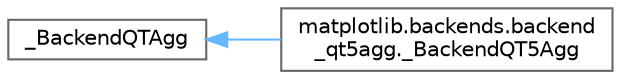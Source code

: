 digraph "Graphical Class Hierarchy"
{
 // LATEX_PDF_SIZE
  bgcolor="transparent";
  edge [fontname=Helvetica,fontsize=10,labelfontname=Helvetica,labelfontsize=10];
  node [fontname=Helvetica,fontsize=10,shape=box,height=0.2,width=0.4];
  rankdir="LR";
  Node0 [id="Node000000",label="_BackendQTAgg",height=0.2,width=0.4,color="grey40", fillcolor="white", style="filled",URL="$dd/dc7/class__BackendQTAgg.html",tooltip=" "];
  Node0 -> Node1 [id="edge11_Node000000_Node000001",dir="back",color="steelblue1",style="solid",tooltip=" "];
  Node1 [id="Node000001",label="matplotlib.backends.backend\l_qt5agg._BackendQT5Agg",height=0.2,width=0.4,color="grey40", fillcolor="white", style="filled",URL="$d4/d59/classmatplotlib_1_1backends_1_1backend__qt5agg_1_1__BackendQT5Agg.html",tooltip=" "];
}
